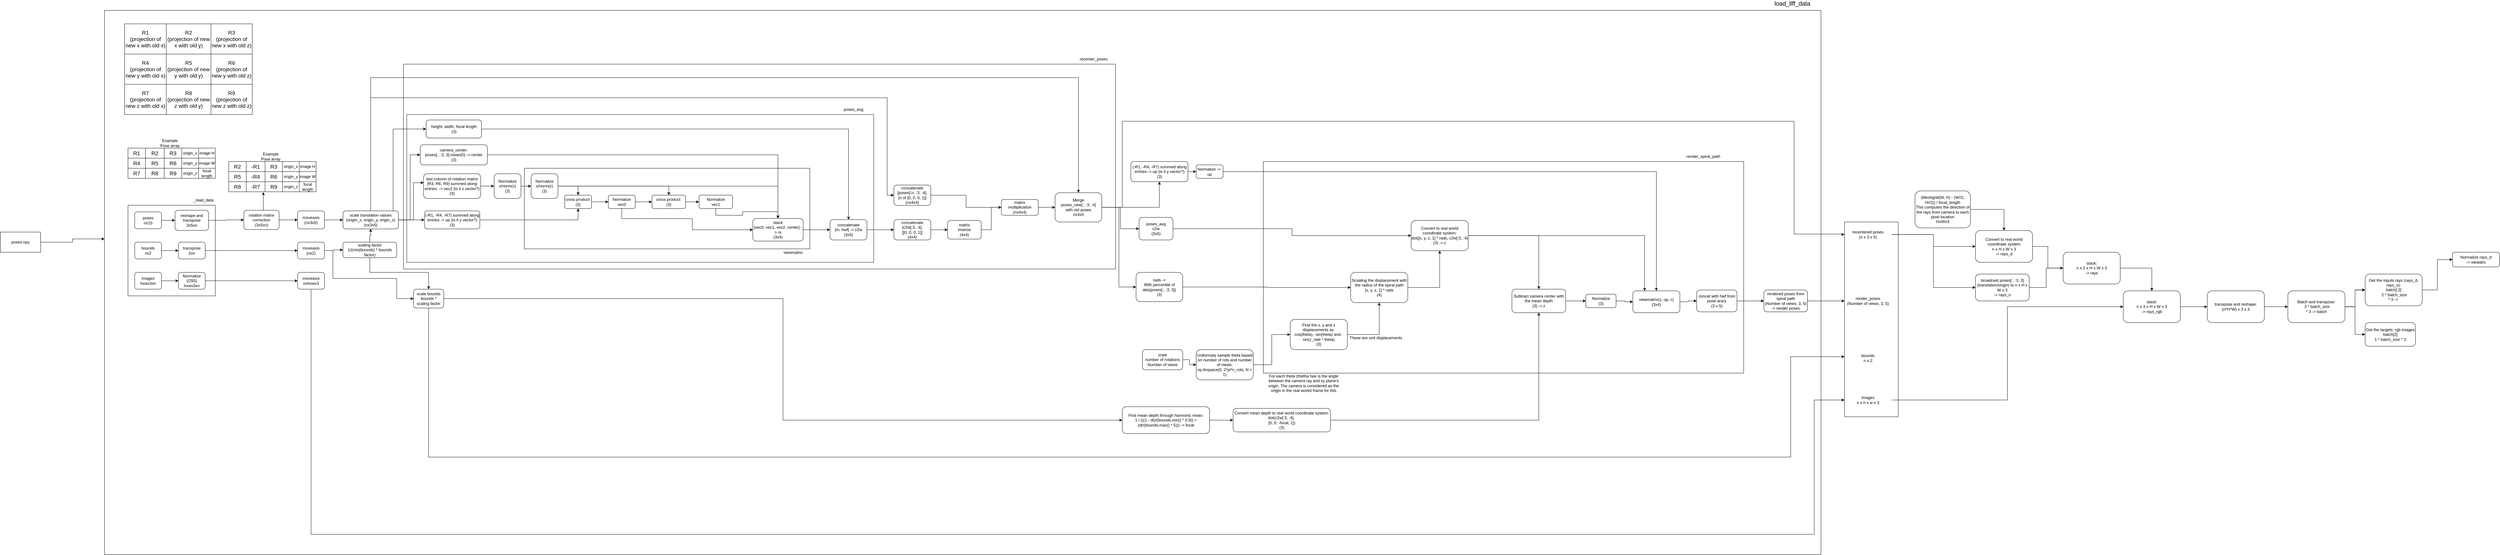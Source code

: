 <mxfile version="22.0.3" type="device">
  <diagram name="Page-1" id="LQHmXahRcbNmE37PoTwx">
    <mxGraphModel dx="2445" dy="1858" grid="1" gridSize="10" guides="1" tooltips="1" connect="1" arrows="1" fold="1" page="1" pageScale="1" pageWidth="850" pageHeight="1100" math="0" shadow="0">
      <root>
        <mxCell id="0" />
        <mxCell id="1" parent="0" />
        <mxCell id="SqvEXbBRjMXHBvI3jpd7-241" value="" style="rounded=0;whiteSpace=wrap;html=1;" parent="1" vertex="1">
          <mxGeometry x="5190" y="400" width="160" height="580" as="geometry" />
        </mxCell>
        <mxCell id="SqvEXbBRjMXHBvI3jpd7-238" value="" style="rounded=0;whiteSpace=wrap;html=1;" parent="1" vertex="1">
          <mxGeometry x="10" y="-230" width="5110" height="1620" as="geometry" />
        </mxCell>
        <mxCell id="SqvEXbBRjMXHBvI3jpd7-222" value="" style="rounded=0;whiteSpace=wrap;html=1;" parent="1" vertex="1">
          <mxGeometry x="3460" y="220" width="1430" height="630" as="geometry" />
        </mxCell>
        <mxCell id="SqvEXbBRjMXHBvI3jpd7-178" value="" style="rounded=0;whiteSpace=wrap;html=1;" parent="1" vertex="1">
          <mxGeometry x="900" y="-70" width="2120" height="610" as="geometry" />
        </mxCell>
        <mxCell id="SqvEXbBRjMXHBvI3jpd7-163" value="" style="rounded=0;whiteSpace=wrap;html=1;" parent="1" vertex="1">
          <mxGeometry x="910" y="80" width="1390" height="440" as="geometry" />
        </mxCell>
        <mxCell id="SqvEXbBRjMXHBvI3jpd7-159" value="" style="rounded=0;whiteSpace=wrap;html=1;" parent="1" vertex="1">
          <mxGeometry x="1260" y="240" width="850" height="240" as="geometry" />
        </mxCell>
        <mxCell id="SqvEXbBRjMXHBvI3jpd7-44" value="" style="group" parent="1" vertex="1" connectable="0">
          <mxGeometry x="80" y="320" width="260" height="300" as="geometry" />
        </mxCell>
        <mxCell id="SqvEXbBRjMXHBvI3jpd7-42" value="" style="rounded=0;whiteSpace=wrap;html=1;" parent="SqvEXbBRjMXHBvI3jpd7-44" vertex="1">
          <mxGeometry y="30" width="260" height="270" as="geometry" />
        </mxCell>
        <mxCell id="SqvEXbBRjMXHBvI3jpd7-4" value="poses&lt;br&gt;nx15" style="rounded=1;whiteSpace=wrap;html=1;" parent="SqvEXbBRjMXHBvI3jpd7-44" vertex="1">
          <mxGeometry x="20" y="50" width="80" height="50" as="geometry" />
        </mxCell>
        <mxCell id="SqvEXbBRjMXHBvI3jpd7-5" value="reshape and transpose&lt;br&gt;3x5xn" style="rounded=1;whiteSpace=wrap;html=1;" parent="SqvEXbBRjMXHBvI3jpd7-44" vertex="1">
          <mxGeometry x="140" y="45" width="100" height="60" as="geometry" />
        </mxCell>
        <mxCell id="SqvEXbBRjMXHBvI3jpd7-6" value="" style="edgeStyle=orthogonalEdgeStyle;rounded=0;orthogonalLoop=1;jettySize=auto;html=1;" parent="SqvEXbBRjMXHBvI3jpd7-44" source="SqvEXbBRjMXHBvI3jpd7-4" target="SqvEXbBRjMXHBvI3jpd7-5" edge="1">
          <mxGeometry relative="1" as="geometry" />
        </mxCell>
        <mxCell id="SqvEXbBRjMXHBvI3jpd7-7" value="bounds&lt;br&gt;nx2" style="rounded=1;whiteSpace=wrap;html=1;" parent="SqvEXbBRjMXHBvI3jpd7-44" vertex="1">
          <mxGeometry x="20" y="140" width="80" height="50" as="geometry" />
        </mxCell>
        <mxCell id="SqvEXbBRjMXHBvI3jpd7-8" value="transpose&lt;br&gt;2xn" style="rounded=1;whiteSpace=wrap;html=1;" parent="SqvEXbBRjMXHBvI3jpd7-44" vertex="1">
          <mxGeometry x="150" y="140" width="80" height="50" as="geometry" />
        </mxCell>
        <mxCell id="SqvEXbBRjMXHBvI3jpd7-9" value="" style="edgeStyle=orthogonalEdgeStyle;rounded=0;orthogonalLoop=1;jettySize=auto;html=1;" parent="SqvEXbBRjMXHBvI3jpd7-44" source="SqvEXbBRjMXHBvI3jpd7-7" target="SqvEXbBRjMXHBvI3jpd7-8" edge="1">
          <mxGeometry relative="1" as="geometry" />
        </mxCell>
        <mxCell id="SqvEXbBRjMXHBvI3jpd7-39" value="images&lt;br&gt;hxwx3xn" style="rounded=1;whiteSpace=wrap;html=1;" parent="SqvEXbBRjMXHBvI3jpd7-44" vertex="1">
          <mxGeometry x="20" y="230" width="80" height="50" as="geometry" />
        </mxCell>
        <mxCell id="SqvEXbBRjMXHBvI3jpd7-40" value="Normalize (/255)&lt;br&gt;hxwx3xn" style="rounded=1;whiteSpace=wrap;html=1;" parent="SqvEXbBRjMXHBvI3jpd7-44" vertex="1">
          <mxGeometry x="150" y="230" width="80" height="50" as="geometry" />
        </mxCell>
        <mxCell id="SqvEXbBRjMXHBvI3jpd7-41" value="" style="edgeStyle=orthogonalEdgeStyle;rounded=0;orthogonalLoop=1;jettySize=auto;html=1;" parent="SqvEXbBRjMXHBvI3jpd7-44" source="SqvEXbBRjMXHBvI3jpd7-39" target="SqvEXbBRjMXHBvI3jpd7-40" edge="1">
          <mxGeometry relative="1" as="geometry" />
        </mxCell>
        <mxCell id="SqvEXbBRjMXHBvI3jpd7-43" value="_load_data" style="text;html=1;strokeColor=none;fillColor=none;align=center;verticalAlign=middle;whiteSpace=wrap;rounded=0;" parent="SqvEXbBRjMXHBvI3jpd7-44" vertex="1">
          <mxGeometry x="190" width="70" height="30" as="geometry" />
        </mxCell>
        <mxCell id="SqvEXbBRjMXHBvI3jpd7-101" value="" style="edgeStyle=orthogonalEdgeStyle;rounded=0;orthogonalLoop=1;jettySize=auto;html=1;" parent="1" source="SqvEXbBRjMXHBvI3jpd7-45" target="SqvEXbBRjMXHBvI3jpd7-100" edge="1">
          <mxGeometry relative="1" as="geometry" />
        </mxCell>
        <mxCell id="SqvEXbBRjMXHBvI3jpd7-45" value="rotation matrix correction&lt;br&gt;(3x5xn)" style="rounded=1;whiteSpace=wrap;html=1;" parent="1" vertex="1">
          <mxGeometry x="425" y="365" width="105" height="57.5" as="geometry" />
        </mxCell>
        <mxCell id="SqvEXbBRjMXHBvI3jpd7-46" value="" style="edgeStyle=orthogonalEdgeStyle;rounded=0;orthogonalLoop=1;jettySize=auto;html=1;" parent="1" source="SqvEXbBRjMXHBvI3jpd7-5" target="SqvEXbBRjMXHBvI3jpd7-45" edge="1">
          <mxGeometry relative="1" as="geometry" />
        </mxCell>
        <mxCell id="SqvEXbBRjMXHBvI3jpd7-49" value="" style="group" parent="1" vertex="1" connectable="0">
          <mxGeometry x="80" y="150" width="260" height="120" as="geometry" />
        </mxCell>
        <mxCell id="SqvEXbBRjMXHBvI3jpd7-34" value="" style="group" parent="SqvEXbBRjMXHBvI3jpd7-49" vertex="1" connectable="0">
          <mxGeometry y="30" width="260" height="90" as="geometry" />
        </mxCell>
        <mxCell id="SqvEXbBRjMXHBvI3jpd7-12" value="" style="shape=table;startSize=0;container=1;collapsible=0;childLayout=tableLayout;fontSize=16;" parent="SqvEXbBRjMXHBvI3jpd7-34" vertex="1">
          <mxGeometry width="160" height="90" as="geometry" />
        </mxCell>
        <mxCell id="SqvEXbBRjMXHBvI3jpd7-13" value="" style="shape=tableRow;horizontal=0;startSize=0;swimlaneHead=0;swimlaneBody=0;strokeColor=inherit;top=0;left=0;bottom=0;right=0;collapsible=0;dropTarget=0;fillColor=none;points=[[0,0.5],[1,0.5]];portConstraint=eastwest;fontSize=16;" parent="SqvEXbBRjMXHBvI3jpd7-12" vertex="1">
          <mxGeometry width="160" height="30" as="geometry" />
        </mxCell>
        <mxCell id="SqvEXbBRjMXHBvI3jpd7-14" value="R1" style="shape=partialRectangle;html=1;whiteSpace=wrap;connectable=0;strokeColor=inherit;overflow=hidden;fillColor=none;top=0;left=0;bottom=0;right=0;pointerEvents=1;fontSize=16;" parent="SqvEXbBRjMXHBvI3jpd7-13" vertex="1">
          <mxGeometry width="52" height="30" as="geometry">
            <mxRectangle width="52" height="30" as="alternateBounds" />
          </mxGeometry>
        </mxCell>
        <mxCell id="SqvEXbBRjMXHBvI3jpd7-15" value="R2" style="shape=partialRectangle;html=1;whiteSpace=wrap;connectable=0;strokeColor=inherit;overflow=hidden;fillColor=none;top=0;left=0;bottom=0;right=0;pointerEvents=1;fontSize=16;" parent="SqvEXbBRjMXHBvI3jpd7-13" vertex="1">
          <mxGeometry x="52" width="56" height="30" as="geometry">
            <mxRectangle width="56" height="30" as="alternateBounds" />
          </mxGeometry>
        </mxCell>
        <mxCell id="SqvEXbBRjMXHBvI3jpd7-16" value="R3" style="shape=partialRectangle;html=1;whiteSpace=wrap;connectable=0;strokeColor=inherit;overflow=hidden;fillColor=none;top=0;left=0;bottom=0;right=0;pointerEvents=1;fontSize=16;" parent="SqvEXbBRjMXHBvI3jpd7-13" vertex="1">
          <mxGeometry x="108" width="52" height="30" as="geometry">
            <mxRectangle width="52" height="30" as="alternateBounds" />
          </mxGeometry>
        </mxCell>
        <mxCell id="SqvEXbBRjMXHBvI3jpd7-17" value="" style="shape=tableRow;horizontal=0;startSize=0;swimlaneHead=0;swimlaneBody=0;strokeColor=inherit;top=0;left=0;bottom=0;right=0;collapsible=0;dropTarget=0;fillColor=none;points=[[0,0.5],[1,0.5]];portConstraint=eastwest;fontSize=16;" parent="SqvEXbBRjMXHBvI3jpd7-12" vertex="1">
          <mxGeometry y="30" width="160" height="30" as="geometry" />
        </mxCell>
        <mxCell id="SqvEXbBRjMXHBvI3jpd7-18" value="R4" style="shape=partialRectangle;html=1;whiteSpace=wrap;connectable=0;strokeColor=inherit;overflow=hidden;fillColor=none;top=0;left=0;bottom=0;right=0;pointerEvents=1;fontSize=16;" parent="SqvEXbBRjMXHBvI3jpd7-17" vertex="1">
          <mxGeometry width="52" height="30" as="geometry">
            <mxRectangle width="52" height="30" as="alternateBounds" />
          </mxGeometry>
        </mxCell>
        <mxCell id="SqvEXbBRjMXHBvI3jpd7-19" value="R5" style="shape=partialRectangle;html=1;whiteSpace=wrap;connectable=0;strokeColor=inherit;overflow=hidden;fillColor=none;top=0;left=0;bottom=0;right=0;pointerEvents=1;fontSize=16;" parent="SqvEXbBRjMXHBvI3jpd7-17" vertex="1">
          <mxGeometry x="52" width="56" height="30" as="geometry">
            <mxRectangle width="56" height="30" as="alternateBounds" />
          </mxGeometry>
        </mxCell>
        <mxCell id="SqvEXbBRjMXHBvI3jpd7-20" value="R6" style="shape=partialRectangle;html=1;whiteSpace=wrap;connectable=0;strokeColor=inherit;overflow=hidden;fillColor=none;top=0;left=0;bottom=0;right=0;pointerEvents=1;fontSize=16;" parent="SqvEXbBRjMXHBvI3jpd7-17" vertex="1">
          <mxGeometry x="108" width="52" height="30" as="geometry">
            <mxRectangle width="52" height="30" as="alternateBounds" />
          </mxGeometry>
        </mxCell>
        <mxCell id="SqvEXbBRjMXHBvI3jpd7-21" value="" style="shape=tableRow;horizontal=0;startSize=0;swimlaneHead=0;swimlaneBody=0;strokeColor=inherit;top=0;left=0;bottom=0;right=0;collapsible=0;dropTarget=0;fillColor=none;points=[[0,0.5],[1,0.5]];portConstraint=eastwest;fontSize=16;" parent="SqvEXbBRjMXHBvI3jpd7-12" vertex="1">
          <mxGeometry y="60" width="160" height="30" as="geometry" />
        </mxCell>
        <mxCell id="SqvEXbBRjMXHBvI3jpd7-22" value="R7" style="shape=partialRectangle;html=1;whiteSpace=wrap;connectable=0;strokeColor=inherit;overflow=hidden;fillColor=none;top=0;left=0;bottom=0;right=0;pointerEvents=1;fontSize=16;" parent="SqvEXbBRjMXHBvI3jpd7-21" vertex="1">
          <mxGeometry width="52" height="30" as="geometry">
            <mxRectangle width="52" height="30" as="alternateBounds" />
          </mxGeometry>
        </mxCell>
        <mxCell id="SqvEXbBRjMXHBvI3jpd7-23" value="R8" style="shape=partialRectangle;html=1;whiteSpace=wrap;connectable=0;strokeColor=inherit;overflow=hidden;fillColor=none;top=0;left=0;bottom=0;right=0;pointerEvents=1;fontSize=16;" parent="SqvEXbBRjMXHBvI3jpd7-21" vertex="1">
          <mxGeometry x="52" width="56" height="30" as="geometry">
            <mxRectangle width="56" height="30" as="alternateBounds" />
          </mxGeometry>
        </mxCell>
        <mxCell id="SqvEXbBRjMXHBvI3jpd7-24" value="R9" style="shape=partialRectangle;html=1;whiteSpace=wrap;connectable=0;strokeColor=inherit;overflow=hidden;fillColor=none;top=0;left=0;bottom=0;right=0;pointerEvents=1;fontSize=16;" parent="SqvEXbBRjMXHBvI3jpd7-21" vertex="1">
          <mxGeometry x="108" width="52" height="30" as="geometry">
            <mxRectangle width="52" height="30" as="alternateBounds" />
          </mxGeometry>
        </mxCell>
        <mxCell id="SqvEXbBRjMXHBvI3jpd7-28" value="image H" style="rounded=0;whiteSpace=wrap;html=1;" parent="SqvEXbBRjMXHBvI3jpd7-34" vertex="1">
          <mxGeometry x="210" width="50" height="30" as="geometry" />
        </mxCell>
        <mxCell id="SqvEXbBRjMXHBvI3jpd7-29" value="origin_x" style="rounded=0;whiteSpace=wrap;html=1;" parent="SqvEXbBRjMXHBvI3jpd7-34" vertex="1">
          <mxGeometry x="160" width="50" height="30" as="geometry" />
        </mxCell>
        <mxCell id="SqvEXbBRjMXHBvI3jpd7-30" value="image W" style="rounded=0;whiteSpace=wrap;html=1;" parent="SqvEXbBRjMXHBvI3jpd7-34" vertex="1">
          <mxGeometry x="210" y="30" width="50" height="30" as="geometry" />
        </mxCell>
        <mxCell id="SqvEXbBRjMXHBvI3jpd7-31" value="origin_y" style="rounded=0;whiteSpace=wrap;html=1;" parent="SqvEXbBRjMXHBvI3jpd7-34" vertex="1">
          <mxGeometry x="160" y="30" width="50" height="30" as="geometry" />
        </mxCell>
        <mxCell id="SqvEXbBRjMXHBvI3jpd7-32" value="focal length" style="rounded=0;whiteSpace=wrap;html=1;" parent="SqvEXbBRjMXHBvI3jpd7-34" vertex="1">
          <mxGeometry x="210" y="60" width="50" height="30" as="geometry" />
        </mxCell>
        <mxCell id="SqvEXbBRjMXHBvI3jpd7-33" value="origin_z" style="rounded=0;whiteSpace=wrap;html=1;" parent="SqvEXbBRjMXHBvI3jpd7-34" vertex="1">
          <mxGeometry x="160" y="60" width="50" height="30" as="geometry" />
        </mxCell>
        <mxCell id="SqvEXbBRjMXHBvI3jpd7-36" value="Example Pose array" style="text;html=1;strokeColor=none;fillColor=none;align=center;verticalAlign=middle;whiteSpace=wrap;rounded=0;" parent="SqvEXbBRjMXHBvI3jpd7-49" vertex="1">
          <mxGeometry x="90" width="70" height="30" as="geometry" />
        </mxCell>
        <mxCell id="SqvEXbBRjMXHBvI3jpd7-76" value="" style="group" parent="1" vertex="1" connectable="0">
          <mxGeometry x="380" y="190" width="260" height="120" as="geometry" />
        </mxCell>
        <mxCell id="SqvEXbBRjMXHBvI3jpd7-77" value="" style="group" parent="SqvEXbBRjMXHBvI3jpd7-76" vertex="1" connectable="0">
          <mxGeometry y="30" width="260" height="90" as="geometry" />
        </mxCell>
        <mxCell id="SqvEXbBRjMXHBvI3jpd7-78" value="" style="shape=table;startSize=0;container=1;collapsible=0;childLayout=tableLayout;fontSize=16;" parent="SqvEXbBRjMXHBvI3jpd7-77" vertex="1">
          <mxGeometry width="160" height="90" as="geometry" />
        </mxCell>
        <mxCell id="SqvEXbBRjMXHBvI3jpd7-79" value="" style="shape=tableRow;horizontal=0;startSize=0;swimlaneHead=0;swimlaneBody=0;strokeColor=inherit;top=0;left=0;bottom=0;right=0;collapsible=0;dropTarget=0;fillColor=none;points=[[0,0.5],[1,0.5]];portConstraint=eastwest;fontSize=16;" parent="SqvEXbBRjMXHBvI3jpd7-78" vertex="1">
          <mxGeometry width="160" height="30" as="geometry" />
        </mxCell>
        <mxCell id="SqvEXbBRjMXHBvI3jpd7-80" value="R2" style="shape=partialRectangle;html=1;whiteSpace=wrap;connectable=0;strokeColor=inherit;overflow=hidden;fillColor=none;top=0;left=0;bottom=0;right=0;pointerEvents=1;fontSize=16;" parent="SqvEXbBRjMXHBvI3jpd7-79" vertex="1">
          <mxGeometry width="52" height="30" as="geometry">
            <mxRectangle width="52" height="30" as="alternateBounds" />
          </mxGeometry>
        </mxCell>
        <mxCell id="SqvEXbBRjMXHBvI3jpd7-81" value="-R1" style="shape=partialRectangle;html=1;whiteSpace=wrap;connectable=0;strokeColor=inherit;overflow=hidden;fillColor=none;top=0;left=0;bottom=0;right=0;pointerEvents=1;fontSize=16;" parent="SqvEXbBRjMXHBvI3jpd7-79" vertex="1">
          <mxGeometry x="52" width="56" height="30" as="geometry">
            <mxRectangle width="56" height="30" as="alternateBounds" />
          </mxGeometry>
        </mxCell>
        <mxCell id="SqvEXbBRjMXHBvI3jpd7-82" value="R3" style="shape=partialRectangle;html=1;whiteSpace=wrap;connectable=0;strokeColor=inherit;overflow=hidden;fillColor=none;top=0;left=0;bottom=0;right=0;pointerEvents=1;fontSize=16;" parent="SqvEXbBRjMXHBvI3jpd7-79" vertex="1">
          <mxGeometry x="108" width="52" height="30" as="geometry">
            <mxRectangle width="52" height="30" as="alternateBounds" />
          </mxGeometry>
        </mxCell>
        <mxCell id="SqvEXbBRjMXHBvI3jpd7-83" value="" style="shape=tableRow;horizontal=0;startSize=0;swimlaneHead=0;swimlaneBody=0;strokeColor=inherit;top=0;left=0;bottom=0;right=0;collapsible=0;dropTarget=0;fillColor=none;points=[[0,0.5],[1,0.5]];portConstraint=eastwest;fontSize=16;" parent="SqvEXbBRjMXHBvI3jpd7-78" vertex="1">
          <mxGeometry y="30" width="160" height="30" as="geometry" />
        </mxCell>
        <mxCell id="SqvEXbBRjMXHBvI3jpd7-84" value="R5" style="shape=partialRectangle;html=1;whiteSpace=wrap;connectable=0;strokeColor=inherit;overflow=hidden;fillColor=none;top=0;left=0;bottom=0;right=0;pointerEvents=1;fontSize=16;" parent="SqvEXbBRjMXHBvI3jpd7-83" vertex="1">
          <mxGeometry width="52" height="30" as="geometry">
            <mxRectangle width="52" height="30" as="alternateBounds" />
          </mxGeometry>
        </mxCell>
        <mxCell id="SqvEXbBRjMXHBvI3jpd7-85" value="-R4" style="shape=partialRectangle;html=1;whiteSpace=wrap;connectable=0;strokeColor=inherit;overflow=hidden;fillColor=none;top=0;left=0;bottom=0;right=0;pointerEvents=1;fontSize=16;" parent="SqvEXbBRjMXHBvI3jpd7-83" vertex="1">
          <mxGeometry x="52" width="56" height="30" as="geometry">
            <mxRectangle width="56" height="30" as="alternateBounds" />
          </mxGeometry>
        </mxCell>
        <mxCell id="SqvEXbBRjMXHBvI3jpd7-86" value="R6" style="shape=partialRectangle;html=1;whiteSpace=wrap;connectable=0;strokeColor=inherit;overflow=hidden;fillColor=none;top=0;left=0;bottom=0;right=0;pointerEvents=1;fontSize=16;" parent="SqvEXbBRjMXHBvI3jpd7-83" vertex="1">
          <mxGeometry x="108" width="52" height="30" as="geometry">
            <mxRectangle width="52" height="30" as="alternateBounds" />
          </mxGeometry>
        </mxCell>
        <mxCell id="SqvEXbBRjMXHBvI3jpd7-87" value="" style="shape=tableRow;horizontal=0;startSize=0;swimlaneHead=0;swimlaneBody=0;strokeColor=inherit;top=0;left=0;bottom=0;right=0;collapsible=0;dropTarget=0;fillColor=none;points=[[0,0.5],[1,0.5]];portConstraint=eastwest;fontSize=16;" parent="SqvEXbBRjMXHBvI3jpd7-78" vertex="1">
          <mxGeometry y="60" width="160" height="30" as="geometry" />
        </mxCell>
        <mxCell id="SqvEXbBRjMXHBvI3jpd7-88" value="R8" style="shape=partialRectangle;html=1;whiteSpace=wrap;connectable=0;strokeColor=inherit;overflow=hidden;fillColor=none;top=0;left=0;bottom=0;right=0;pointerEvents=1;fontSize=16;" parent="SqvEXbBRjMXHBvI3jpd7-87" vertex="1">
          <mxGeometry width="52" height="30" as="geometry">
            <mxRectangle width="52" height="30" as="alternateBounds" />
          </mxGeometry>
        </mxCell>
        <mxCell id="SqvEXbBRjMXHBvI3jpd7-89" value="-R7" style="shape=partialRectangle;html=1;whiteSpace=wrap;connectable=0;strokeColor=inherit;overflow=hidden;fillColor=none;top=0;left=0;bottom=0;right=0;pointerEvents=1;fontSize=16;" parent="SqvEXbBRjMXHBvI3jpd7-87" vertex="1">
          <mxGeometry x="52" width="56" height="30" as="geometry">
            <mxRectangle width="56" height="30" as="alternateBounds" />
          </mxGeometry>
        </mxCell>
        <mxCell id="SqvEXbBRjMXHBvI3jpd7-90" value="R9" style="shape=partialRectangle;html=1;whiteSpace=wrap;connectable=0;strokeColor=inherit;overflow=hidden;fillColor=none;top=0;left=0;bottom=0;right=0;pointerEvents=1;fontSize=16;" parent="SqvEXbBRjMXHBvI3jpd7-87" vertex="1">
          <mxGeometry x="108" width="52" height="30" as="geometry">
            <mxRectangle width="52" height="30" as="alternateBounds" />
          </mxGeometry>
        </mxCell>
        <mxCell id="SqvEXbBRjMXHBvI3jpd7-91" value="image H" style="rounded=0;whiteSpace=wrap;html=1;" parent="SqvEXbBRjMXHBvI3jpd7-77" vertex="1">
          <mxGeometry x="210" width="50" height="30" as="geometry" />
        </mxCell>
        <mxCell id="SqvEXbBRjMXHBvI3jpd7-92" value="origin_x" style="rounded=0;whiteSpace=wrap;html=1;" parent="SqvEXbBRjMXHBvI3jpd7-77" vertex="1">
          <mxGeometry x="160" width="50" height="30" as="geometry" />
        </mxCell>
        <mxCell id="SqvEXbBRjMXHBvI3jpd7-93" value="image W" style="rounded=0;whiteSpace=wrap;html=1;" parent="SqvEXbBRjMXHBvI3jpd7-77" vertex="1">
          <mxGeometry x="210" y="30" width="50" height="30" as="geometry" />
        </mxCell>
        <mxCell id="SqvEXbBRjMXHBvI3jpd7-94" value="origin_y" style="rounded=0;whiteSpace=wrap;html=1;" parent="SqvEXbBRjMXHBvI3jpd7-77" vertex="1">
          <mxGeometry x="160" y="30" width="50" height="30" as="geometry" />
        </mxCell>
        <mxCell id="SqvEXbBRjMXHBvI3jpd7-95" value="focal length" style="rounded=0;whiteSpace=wrap;html=1;" parent="SqvEXbBRjMXHBvI3jpd7-77" vertex="1">
          <mxGeometry x="210" y="60" width="50" height="30" as="geometry" />
        </mxCell>
        <mxCell id="SqvEXbBRjMXHBvI3jpd7-96" value="origin_z" style="rounded=0;whiteSpace=wrap;html=1;" parent="SqvEXbBRjMXHBvI3jpd7-77" vertex="1">
          <mxGeometry x="160" y="60" width="50" height="30" as="geometry" />
        </mxCell>
        <mxCell id="SqvEXbBRjMXHBvI3jpd7-97" value="Example Pose array" style="text;html=1;strokeColor=none;fillColor=none;align=center;verticalAlign=middle;whiteSpace=wrap;rounded=0;" parent="SqvEXbBRjMXHBvI3jpd7-76" vertex="1">
          <mxGeometry x="90" width="70" height="30" as="geometry" />
        </mxCell>
        <mxCell id="SqvEXbBRjMXHBvI3jpd7-99" style="edgeStyle=orthogonalEdgeStyle;rounded=0;orthogonalLoop=1;jettySize=auto;html=1;exitX=0.5;exitY=0;exitDx=0;exitDy=0;entryX=0.644;entryY=1.042;entryDx=0;entryDy=0;entryPerimeter=0;" parent="1" source="SqvEXbBRjMXHBvI3jpd7-45" target="SqvEXbBRjMXHBvI3jpd7-87" edge="1">
          <mxGeometry relative="1" as="geometry">
            <Array as="points">
              <mxPoint x="483" y="365" />
            </Array>
          </mxGeometry>
        </mxCell>
        <mxCell id="SqvEXbBRjMXHBvI3jpd7-109" value="" style="edgeStyle=orthogonalEdgeStyle;rounded=0;orthogonalLoop=1;jettySize=auto;html=1;" parent="1" source="SqvEXbBRjMXHBvI3jpd7-100" target="SqvEXbBRjMXHBvI3jpd7-108" edge="1">
          <mxGeometry relative="1" as="geometry" />
        </mxCell>
        <mxCell id="SqvEXbBRjMXHBvI3jpd7-100" value="moveaxis&lt;br&gt;(nx3x5)" style="rounded=1;whiteSpace=wrap;html=1;" parent="1" vertex="1">
          <mxGeometry x="585" y="366.88" width="80" height="53.75" as="geometry" />
        </mxCell>
        <mxCell id="SqvEXbBRjMXHBvI3jpd7-107" value="" style="edgeStyle=orthogonalEdgeStyle;rounded=0;orthogonalLoop=1;jettySize=auto;html=1;" parent="1" source="SqvEXbBRjMXHBvI3jpd7-102" target="SqvEXbBRjMXHBvI3jpd7-106" edge="1">
          <mxGeometry relative="1" as="geometry" />
        </mxCell>
        <mxCell id="SqvEXbBRjMXHBvI3jpd7-113" style="edgeStyle=orthogonalEdgeStyle;rounded=0;orthogonalLoop=1;jettySize=auto;html=1;exitX=1;exitY=0.5;exitDx=0;exitDy=0;entryX=0;entryY=0.5;entryDx=0;entryDy=0;" parent="1" source="SqvEXbBRjMXHBvI3jpd7-102" target="SqvEXbBRjMXHBvI3jpd7-111" edge="1">
          <mxGeometry relative="1" as="geometry">
            <Array as="points">
              <mxPoint x="690" y="485" />
              <mxPoint x="690" y="568" />
              <mxPoint x="880" y="568" />
              <mxPoint x="880" y="628" />
            </Array>
          </mxGeometry>
        </mxCell>
        <mxCell id="SqvEXbBRjMXHBvI3jpd7-102" value="moveaxis&lt;br&gt;(nx2)" style="rounded=1;whiteSpace=wrap;html=1;" parent="1" vertex="1">
          <mxGeometry x="585" y="460" width="80" height="50" as="geometry" />
        </mxCell>
        <mxCell id="SqvEXbBRjMXHBvI3jpd7-103" value="" style="edgeStyle=orthogonalEdgeStyle;rounded=0;orthogonalLoop=1;jettySize=auto;html=1;" parent="1" source="SqvEXbBRjMXHBvI3jpd7-8" target="SqvEXbBRjMXHBvI3jpd7-102" edge="1">
          <mxGeometry relative="1" as="geometry" />
        </mxCell>
        <mxCell id="SqvEXbBRjMXHBvI3jpd7-234" style="edgeStyle=orthogonalEdgeStyle;rounded=0;orthogonalLoop=1;jettySize=auto;html=1;exitX=0.5;exitY=1;exitDx=0;exitDy=0;entryX=0;entryY=0.5;entryDx=0;entryDy=0;" parent="1" source="SqvEXbBRjMXHBvI3jpd7-104" target="SqvEXbBRjMXHBvI3jpd7-235" edge="1">
          <mxGeometry relative="1" as="geometry">
            <mxPoint x="5180" y="930" as="targetPoint" />
            <Array as="points">
              <mxPoint x="625" y="1330" />
              <mxPoint x="5100" y="1330" />
              <mxPoint x="5100" y="930" />
            </Array>
          </mxGeometry>
        </mxCell>
        <mxCell id="SqvEXbBRjMXHBvI3jpd7-104" value="moveaxis&lt;br&gt;nxhxwx3" style="rounded=1;whiteSpace=wrap;html=1;" parent="1" vertex="1">
          <mxGeometry x="585" y="550" width="80" height="50" as="geometry" />
        </mxCell>
        <mxCell id="SqvEXbBRjMXHBvI3jpd7-105" value="" style="edgeStyle=orthogonalEdgeStyle;rounded=0;orthogonalLoop=1;jettySize=auto;html=1;" parent="1" source="SqvEXbBRjMXHBvI3jpd7-40" target="SqvEXbBRjMXHBvI3jpd7-104" edge="1">
          <mxGeometry relative="1" as="geometry" />
        </mxCell>
        <mxCell id="SqvEXbBRjMXHBvI3jpd7-110" value="" style="edgeStyle=orthogonalEdgeStyle;rounded=0;orthogonalLoop=1;jettySize=auto;html=1;" parent="1" source="SqvEXbBRjMXHBvI3jpd7-106" target="SqvEXbBRjMXHBvI3jpd7-108" edge="1">
          <mxGeometry relative="1" as="geometry" />
        </mxCell>
        <mxCell id="SqvEXbBRjMXHBvI3jpd7-112" value="" style="edgeStyle=orthogonalEdgeStyle;rounded=0;orthogonalLoop=1;jettySize=auto;html=1;" parent="1" source="SqvEXbBRjMXHBvI3jpd7-106" target="SqvEXbBRjMXHBvI3jpd7-111" edge="1">
          <mxGeometry relative="1" as="geometry">
            <Array as="points">
              <mxPoint x="800" y="550" />
              <mxPoint x="975" y="550" />
            </Array>
          </mxGeometry>
        </mxCell>
        <mxCell id="SqvEXbBRjMXHBvI3jpd7-106" value="scaling&amp;nbsp;factor&lt;br&gt;1/(min(bounds) * bounds factor)" style="rounded=1;whiteSpace=wrap;html=1;" parent="1" vertex="1">
          <mxGeometry x="720" y="460" width="160" height="46.25" as="geometry" />
        </mxCell>
        <mxCell id="SqvEXbBRjMXHBvI3jpd7-115" value="" style="edgeStyle=orthogonalEdgeStyle;rounded=0;orthogonalLoop=1;jettySize=auto;html=1;" parent="1" source="SqvEXbBRjMXHBvI3jpd7-108" target="SqvEXbBRjMXHBvI3jpd7-114" edge="1">
          <mxGeometry relative="1" as="geometry">
            <Array as="points">
              <mxPoint x="920" y="394" />
              <mxPoint x="920" y="200" />
            </Array>
          </mxGeometry>
        </mxCell>
        <mxCell id="SqvEXbBRjMXHBvI3jpd7-117" value="" style="edgeStyle=orthogonalEdgeStyle;rounded=0;orthogonalLoop=1;jettySize=auto;html=1;" parent="1" source="SqvEXbBRjMXHBvI3jpd7-108" target="SqvEXbBRjMXHBvI3jpd7-116" edge="1">
          <mxGeometry relative="1" as="geometry">
            <Array as="points">
              <mxPoint x="930" y="394" />
              <mxPoint x="930" y="283" />
            </Array>
          </mxGeometry>
        </mxCell>
        <mxCell id="SqvEXbBRjMXHBvI3jpd7-134" value="" style="edgeStyle=orthogonalEdgeStyle;rounded=0;orthogonalLoop=1;jettySize=auto;html=1;" parent="1" source="SqvEXbBRjMXHBvI3jpd7-108" target="SqvEXbBRjMXHBvI3jpd7-133" edge="1">
          <mxGeometry relative="1" as="geometry" />
        </mxCell>
        <mxCell id="SqvEXbBRjMXHBvI3jpd7-140" value="" style="edgeStyle=orthogonalEdgeStyle;rounded=0;orthogonalLoop=1;jettySize=auto;html=1;entryX=0;entryY=0.5;entryDx=0;entryDy=0;" parent="1" target="SqvEXbBRjMXHBvI3jpd7-139" edge="1">
          <mxGeometry relative="1" as="geometry">
            <mxPoint x="770" y="380.083" as="sourcePoint" />
            <mxPoint x="930.0" y="90" as="targetPoint" />
          </mxGeometry>
        </mxCell>
        <mxCell id="SqvEXbBRjMXHBvI3jpd7-167" style="edgeStyle=orthogonalEdgeStyle;rounded=0;orthogonalLoop=1;jettySize=auto;html=1;exitX=0.5;exitY=0;exitDx=0;exitDy=0;entryX=0;entryY=0.5;entryDx=0;entryDy=0;" parent="1" source="SqvEXbBRjMXHBvI3jpd7-108" target="SqvEXbBRjMXHBvI3jpd7-168" edge="1">
          <mxGeometry relative="1" as="geometry">
            <mxPoint x="2352.0" y="340" as="targetPoint" />
            <Array as="points">
              <mxPoint x="803" y="30" />
              <mxPoint x="2340" y="30" />
              <mxPoint x="2340" y="320" />
            </Array>
          </mxGeometry>
        </mxCell>
        <mxCell id="SqvEXbBRjMXHBvI3jpd7-177" style="edgeStyle=orthogonalEdgeStyle;rounded=0;orthogonalLoop=1;jettySize=auto;html=1;exitX=0.5;exitY=0;exitDx=0;exitDy=0;entryX=0.5;entryY=0;entryDx=0;entryDy=0;" parent="1" source="SqvEXbBRjMXHBvI3jpd7-108" target="SqvEXbBRjMXHBvI3jpd7-175" edge="1">
          <mxGeometry relative="1" as="geometry">
            <Array as="points">
              <mxPoint x="802" y="-30" />
              <mxPoint x="2910" y="-30" />
            </Array>
          </mxGeometry>
        </mxCell>
        <mxCell id="SqvEXbBRjMXHBvI3jpd7-108" value="scale translation values&lt;br&gt;(origin_x, origin_y, origin_z)&lt;br&gt;(nx3x5)" style="rounded=1;whiteSpace=wrap;html=1;" parent="1" vertex="1">
          <mxGeometry x="720" y="366.88" width="165" height="53.75" as="geometry" />
        </mxCell>
        <mxCell id="SqvEXbBRjMXHBvI3jpd7-188" value="" style="edgeStyle=orthogonalEdgeStyle;rounded=0;orthogonalLoop=1;jettySize=auto;html=1;entryX=0;entryY=0.5;entryDx=0;entryDy=0;" parent="1" source="SqvEXbBRjMXHBvI3jpd7-111" target="SqvEXbBRjMXHBvI3jpd7-187" edge="1">
          <mxGeometry relative="1" as="geometry" />
        </mxCell>
        <mxCell id="SqvEXbBRjMXHBvI3jpd7-231" style="edgeStyle=orthogonalEdgeStyle;rounded=0;orthogonalLoop=1;jettySize=auto;html=1;exitX=0.5;exitY=1;exitDx=0;exitDy=0;" parent="1" source="SqvEXbBRjMXHBvI3jpd7-111" target="SqvEXbBRjMXHBvI3jpd7-232" edge="1">
          <mxGeometry relative="1" as="geometry">
            <mxPoint x="5170" y="801.143" as="targetPoint" />
            <Array as="points">
              <mxPoint x="975" y="1100" />
              <mxPoint x="5030" y="1100" />
              <mxPoint x="5030" y="801" />
            </Array>
          </mxGeometry>
        </mxCell>
        <mxCell id="SqvEXbBRjMXHBvI3jpd7-111" value="scale bounds&lt;br&gt;bounds * scaling factor" style="rounded=1;whiteSpace=wrap;html=1;" parent="1" vertex="1">
          <mxGeometry x="930" y="600" width="90" height="56.25" as="geometry" />
        </mxCell>
        <mxCell id="SqvEXbBRjMXHBvI3jpd7-157" style="edgeStyle=orthogonalEdgeStyle;rounded=0;orthogonalLoop=1;jettySize=auto;html=1;exitX=1;exitY=0.5;exitDx=0;exitDy=0;entryX=0.5;entryY=0;entryDx=0;entryDy=0;" parent="1" source="SqvEXbBRjMXHBvI3jpd7-114" target="SqvEXbBRjMXHBvI3jpd7-154" edge="1">
          <mxGeometry relative="1" as="geometry" />
        </mxCell>
        <mxCell id="SqvEXbBRjMXHBvI3jpd7-114" value="camera_center:&lt;br&gt;poses[:, :3, 3].mean(0) -&amp;gt; center&lt;br&gt;(3)" style="whiteSpace=wrap;html=1;rounded=1;" parent="1" vertex="1">
          <mxGeometry x="950" y="170" width="200" height="60" as="geometry" />
        </mxCell>
        <mxCell id="SqvEXbBRjMXHBvI3jpd7-132" value="" style="edgeStyle=orthogonalEdgeStyle;rounded=0;orthogonalLoop=1;jettySize=auto;html=1;" parent="1" source="SqvEXbBRjMXHBvI3jpd7-116" target="SqvEXbBRjMXHBvI3jpd7-131" edge="1">
          <mxGeometry relative="1" as="geometry" />
        </mxCell>
        <mxCell id="SqvEXbBRjMXHBvI3jpd7-116" value="last column of rotation matrix [R3, R6, R9) summed along entries. -&amp;gt; vec2 (is it z vector?)&lt;br&gt;(3)" style="rounded=1;whiteSpace=wrap;html=1;" parent="1" vertex="1">
          <mxGeometry x="960" y="256.25" width="170" height="73.75" as="geometry" />
        </mxCell>
        <mxCell id="SqvEXbBRjMXHBvI3jpd7-118" value="" style="shape=table;startSize=0;container=1;collapsible=0;childLayout=tableLayout;fontSize=16;" parent="1" vertex="1">
          <mxGeometry x="70" y="-190" width="380" height="270" as="geometry" />
        </mxCell>
        <mxCell id="SqvEXbBRjMXHBvI3jpd7-119" value="" style="shape=tableRow;horizontal=0;startSize=0;swimlaneHead=0;swimlaneBody=0;strokeColor=inherit;top=0;left=0;bottom=0;right=0;collapsible=0;dropTarget=0;fillColor=none;points=[[0,0.5],[1,0.5]];portConstraint=eastwest;fontSize=16;" parent="SqvEXbBRjMXHBvI3jpd7-118" vertex="1">
          <mxGeometry width="380" height="90" as="geometry" />
        </mxCell>
        <mxCell id="SqvEXbBRjMXHBvI3jpd7-120" value="R1&lt;br&gt;(projection of new x with old x)" style="shape=partialRectangle;html=1;whiteSpace=wrap;connectable=0;strokeColor=inherit;overflow=hidden;fillColor=none;top=0;left=0;bottom=0;right=0;pointerEvents=1;fontSize=16;" parent="SqvEXbBRjMXHBvI3jpd7-119" vertex="1">
          <mxGeometry width="124" height="90" as="geometry">
            <mxRectangle width="124" height="90" as="alternateBounds" />
          </mxGeometry>
        </mxCell>
        <mxCell id="SqvEXbBRjMXHBvI3jpd7-121" value="R2&lt;br style=&quot;border-color: var(--border-color);&quot;&gt;(projection of new x with old y)" style="shape=partialRectangle;html=1;whiteSpace=wrap;connectable=0;strokeColor=inherit;overflow=hidden;fillColor=none;top=0;left=0;bottom=0;right=0;pointerEvents=1;fontSize=16;" parent="SqvEXbBRjMXHBvI3jpd7-119" vertex="1">
          <mxGeometry x="124" width="133" height="90" as="geometry">
            <mxRectangle width="133" height="90" as="alternateBounds" />
          </mxGeometry>
        </mxCell>
        <mxCell id="SqvEXbBRjMXHBvI3jpd7-122" value="R3&lt;br&gt;(projection of new x with old z)" style="shape=partialRectangle;html=1;whiteSpace=wrap;connectable=0;strokeColor=inherit;overflow=hidden;fillColor=none;top=0;left=0;bottom=0;right=0;pointerEvents=1;fontSize=16;" parent="SqvEXbBRjMXHBvI3jpd7-119" vertex="1">
          <mxGeometry x="257" width="123" height="90" as="geometry">
            <mxRectangle width="123" height="90" as="alternateBounds" />
          </mxGeometry>
        </mxCell>
        <mxCell id="SqvEXbBRjMXHBvI3jpd7-123" value="" style="shape=tableRow;horizontal=0;startSize=0;swimlaneHead=0;swimlaneBody=0;strokeColor=inherit;top=0;left=0;bottom=0;right=0;collapsible=0;dropTarget=0;fillColor=none;points=[[0,0.5],[1,0.5]];portConstraint=eastwest;fontSize=16;" parent="SqvEXbBRjMXHBvI3jpd7-118" vertex="1">
          <mxGeometry y="90" width="380" height="90" as="geometry" />
        </mxCell>
        <mxCell id="SqvEXbBRjMXHBvI3jpd7-124" value="R4&lt;br&gt;(projection of new y with old x)" style="shape=partialRectangle;html=1;whiteSpace=wrap;connectable=0;strokeColor=inherit;overflow=hidden;fillColor=none;top=0;left=0;bottom=0;right=0;pointerEvents=1;fontSize=16;" parent="SqvEXbBRjMXHBvI3jpd7-123" vertex="1">
          <mxGeometry width="124" height="90" as="geometry">
            <mxRectangle width="124" height="90" as="alternateBounds" />
          </mxGeometry>
        </mxCell>
        <mxCell id="SqvEXbBRjMXHBvI3jpd7-125" value="R5&lt;br&gt;(projection of new y with old y)" style="shape=partialRectangle;html=1;whiteSpace=wrap;connectable=0;strokeColor=inherit;overflow=hidden;fillColor=none;top=0;left=0;bottom=0;right=0;pointerEvents=1;fontSize=16;" parent="SqvEXbBRjMXHBvI3jpd7-123" vertex="1">
          <mxGeometry x="124" width="133" height="90" as="geometry">
            <mxRectangle width="133" height="90" as="alternateBounds" />
          </mxGeometry>
        </mxCell>
        <mxCell id="SqvEXbBRjMXHBvI3jpd7-126" value="R6&lt;br&gt;(projection of new y with old z)" style="shape=partialRectangle;html=1;whiteSpace=wrap;connectable=0;strokeColor=inherit;overflow=hidden;fillColor=none;top=0;left=0;bottom=0;right=0;pointerEvents=1;fontSize=16;" parent="SqvEXbBRjMXHBvI3jpd7-123" vertex="1">
          <mxGeometry x="257" width="123" height="90" as="geometry">
            <mxRectangle width="123" height="90" as="alternateBounds" />
          </mxGeometry>
        </mxCell>
        <mxCell id="SqvEXbBRjMXHBvI3jpd7-127" value="" style="shape=tableRow;horizontal=0;startSize=0;swimlaneHead=0;swimlaneBody=0;strokeColor=inherit;top=0;left=0;bottom=0;right=0;collapsible=0;dropTarget=0;fillColor=none;points=[[0,0.5],[1,0.5]];portConstraint=eastwest;fontSize=16;" parent="SqvEXbBRjMXHBvI3jpd7-118" vertex="1">
          <mxGeometry y="180" width="380" height="90" as="geometry" />
        </mxCell>
        <mxCell id="SqvEXbBRjMXHBvI3jpd7-128" value="R7&lt;br&gt;(projection of new z with old x)" style="shape=partialRectangle;html=1;whiteSpace=wrap;connectable=0;strokeColor=inherit;overflow=hidden;fillColor=none;top=0;left=0;bottom=0;right=0;pointerEvents=1;fontSize=16;" parent="SqvEXbBRjMXHBvI3jpd7-127" vertex="1">
          <mxGeometry width="124" height="90" as="geometry">
            <mxRectangle width="124" height="90" as="alternateBounds" />
          </mxGeometry>
        </mxCell>
        <mxCell id="SqvEXbBRjMXHBvI3jpd7-129" value="R8&lt;br&gt;(projection of new z with old y)" style="shape=partialRectangle;html=1;whiteSpace=wrap;connectable=0;strokeColor=inherit;overflow=hidden;fillColor=none;top=0;left=0;bottom=0;right=0;pointerEvents=1;fontSize=16;" parent="SqvEXbBRjMXHBvI3jpd7-127" vertex="1">
          <mxGeometry x="124" width="133" height="90" as="geometry">
            <mxRectangle width="133" height="90" as="alternateBounds" />
          </mxGeometry>
        </mxCell>
        <mxCell id="SqvEXbBRjMXHBvI3jpd7-130" value="R9&lt;br&gt;(projection of new z with old z)" style="shape=partialRectangle;html=1;whiteSpace=wrap;connectable=0;strokeColor=inherit;overflow=hidden;fillColor=none;top=0;left=0;bottom=0;right=0;pointerEvents=1;fontSize=16;" parent="SqvEXbBRjMXHBvI3jpd7-127" vertex="1">
          <mxGeometry x="257" width="123" height="90" as="geometry">
            <mxRectangle width="123" height="90" as="alternateBounds" />
          </mxGeometry>
        </mxCell>
        <mxCell id="SqvEXbBRjMXHBvI3jpd7-142" value="" style="edgeStyle=orthogonalEdgeStyle;rounded=0;orthogonalLoop=1;jettySize=auto;html=1;" parent="1" source="SqvEXbBRjMXHBvI3jpd7-131" target="SqvEXbBRjMXHBvI3jpd7-141" edge="1">
          <mxGeometry relative="1" as="geometry" />
        </mxCell>
        <mxCell id="SqvEXbBRjMXHBvI3jpd7-131" value="Normalize&lt;br&gt;x/norm(x)&lt;br&gt;(3)" style="rounded=1;whiteSpace=wrap;html=1;" parent="1" vertex="1">
          <mxGeometry x="1170" y="256.25" width="80" height="73.75" as="geometry" />
        </mxCell>
        <mxCell id="SqvEXbBRjMXHBvI3jpd7-144" value="" style="edgeStyle=orthogonalEdgeStyle;rounded=0;orthogonalLoop=1;jettySize=auto;html=1;entryX=0.5;entryY=1;entryDx=0;entryDy=0;" parent="1" source="SqvEXbBRjMXHBvI3jpd7-133" target="SqvEXbBRjMXHBvI3jpd7-143" edge="1">
          <mxGeometry relative="1" as="geometry">
            <Array as="points">
              <mxPoint x="1420" y="394" />
            </Array>
          </mxGeometry>
        </mxCell>
        <mxCell id="SqvEXbBRjMXHBvI3jpd7-133" value="(-R1, -R4, -R7) summed along entries -&amp;gt; up (is it y vector?)&lt;br&gt;(3)" style="rounded=1;whiteSpace=wrap;html=1;" parent="1" vertex="1">
          <mxGeometry x="962.5" y="366.88" width="165" height="53.75" as="geometry" />
        </mxCell>
        <mxCell id="SqvEXbBRjMXHBvI3jpd7-186" style="edgeStyle=orthogonalEdgeStyle;rounded=0;orthogonalLoop=1;jettySize=auto;html=1;exitX=1;exitY=0.5;exitDx=0;exitDy=0;" parent="1" source="SqvEXbBRjMXHBvI3jpd7-139" target="SqvEXbBRjMXHBvI3jpd7-161" edge="1">
          <mxGeometry relative="1" as="geometry" />
        </mxCell>
        <mxCell id="SqvEXbBRjMXHBvI3jpd7-139" value="height, width, focal length&lt;br&gt;(3)" style="rounded=1;whiteSpace=wrap;html=1;" parent="1" vertex="1">
          <mxGeometry x="967.5" y="96.25" width="165" height="53.75" as="geometry" />
        </mxCell>
        <mxCell id="SqvEXbBRjMXHBvI3jpd7-145" style="edgeStyle=orthogonalEdgeStyle;rounded=0;orthogonalLoop=1;jettySize=auto;html=1;exitX=1;exitY=0.5;exitDx=0;exitDy=0;entryX=0.5;entryY=0;entryDx=0;entryDy=0;" parent="1" source="SqvEXbBRjMXHBvI3jpd7-141" target="SqvEXbBRjMXHBvI3jpd7-143" edge="1">
          <mxGeometry relative="1" as="geometry" />
        </mxCell>
        <mxCell id="SqvEXbBRjMXHBvI3jpd7-148" style="edgeStyle=orthogonalEdgeStyle;rounded=0;orthogonalLoop=1;jettySize=auto;html=1;exitX=1;exitY=0.5;exitDx=0;exitDy=0;entryX=0.5;entryY=0;entryDx=0;entryDy=0;" parent="1" source="SqvEXbBRjMXHBvI3jpd7-141" target="SqvEXbBRjMXHBvI3jpd7-146" edge="1">
          <mxGeometry relative="1" as="geometry" />
        </mxCell>
        <mxCell id="SqvEXbBRjMXHBvI3jpd7-158" style="edgeStyle=orthogonalEdgeStyle;rounded=0;orthogonalLoop=1;jettySize=auto;html=1;exitX=1;exitY=0.5;exitDx=0;exitDy=0;" parent="1" source="SqvEXbBRjMXHBvI3jpd7-141" target="SqvEXbBRjMXHBvI3jpd7-154" edge="1">
          <mxGeometry relative="1" as="geometry" />
        </mxCell>
        <mxCell id="SqvEXbBRjMXHBvI3jpd7-141" value="Normalize&lt;br&gt;x/norm(x)&lt;br&gt;(3)" style="rounded=1;whiteSpace=wrap;html=1;" parent="1" vertex="1">
          <mxGeometry x="1280" y="256.25" width="80" height="73.75" as="geometry" />
        </mxCell>
        <mxCell id="SqvEXbBRjMXHBvI3jpd7-150" value="" style="edgeStyle=orthogonalEdgeStyle;rounded=0;orthogonalLoop=1;jettySize=auto;html=1;" parent="1" source="SqvEXbBRjMXHBvI3jpd7-143" target="SqvEXbBRjMXHBvI3jpd7-149" edge="1">
          <mxGeometry relative="1" as="geometry" />
        </mxCell>
        <mxCell id="SqvEXbBRjMXHBvI3jpd7-143" value="cross product&amp;nbsp;&lt;br&gt;(3)" style="rounded=1;whiteSpace=wrap;html=1;" parent="1" vertex="1">
          <mxGeometry x="1380" y="320" width="80" height="40" as="geometry" />
        </mxCell>
        <mxCell id="SqvEXbBRjMXHBvI3jpd7-153" value="" style="edgeStyle=orthogonalEdgeStyle;rounded=0;orthogonalLoop=1;jettySize=auto;html=1;" parent="1" source="SqvEXbBRjMXHBvI3jpd7-146" target="SqvEXbBRjMXHBvI3jpd7-152" edge="1">
          <mxGeometry relative="1" as="geometry" />
        </mxCell>
        <mxCell id="SqvEXbBRjMXHBvI3jpd7-146" value="cross product&amp;nbsp;&lt;br&gt;(3)" style="rounded=1;whiteSpace=wrap;html=1;" parent="1" vertex="1">
          <mxGeometry x="1640" y="320" width="100" height="40" as="geometry" />
        </mxCell>
        <mxCell id="SqvEXbBRjMXHBvI3jpd7-151" value="" style="edgeStyle=orthogonalEdgeStyle;rounded=0;orthogonalLoop=1;jettySize=auto;html=1;" parent="1" source="SqvEXbBRjMXHBvI3jpd7-149" target="SqvEXbBRjMXHBvI3jpd7-146" edge="1">
          <mxGeometry relative="1" as="geometry" />
        </mxCell>
        <mxCell id="SqvEXbBRjMXHBvI3jpd7-155" value="" style="edgeStyle=orthogonalEdgeStyle;rounded=0;orthogonalLoop=1;jettySize=auto;html=1;" parent="1" source="SqvEXbBRjMXHBvI3jpd7-149" target="SqvEXbBRjMXHBvI3jpd7-154" edge="1">
          <mxGeometry relative="1" as="geometry">
            <Array as="points">
              <mxPoint x="1550" y="390" />
              <mxPoint x="1760" y="390" />
            </Array>
          </mxGeometry>
        </mxCell>
        <mxCell id="SqvEXbBRjMXHBvI3jpd7-149" value="Normalize&lt;br&gt;vec0" style="rounded=1;whiteSpace=wrap;html=1;" parent="1" vertex="1">
          <mxGeometry x="1510" y="320" width="80" height="40" as="geometry" />
        </mxCell>
        <mxCell id="SqvEXbBRjMXHBvI3jpd7-156" style="edgeStyle=orthogonalEdgeStyle;rounded=0;orthogonalLoop=1;jettySize=auto;html=1;exitX=0.5;exitY=1;exitDx=0;exitDy=0;entryX=0.5;entryY=0;entryDx=0;entryDy=0;" parent="1" source="SqvEXbBRjMXHBvI3jpd7-152" target="SqvEXbBRjMXHBvI3jpd7-154" edge="1">
          <mxGeometry relative="1" as="geometry" />
        </mxCell>
        <mxCell id="SqvEXbBRjMXHBvI3jpd7-152" value="Normalize&lt;br&gt;vec1" style="rounded=1;whiteSpace=wrap;html=1;" parent="1" vertex="1">
          <mxGeometry x="1780" y="320" width="100" height="40" as="geometry" />
        </mxCell>
        <mxCell id="SqvEXbBRjMXHBvI3jpd7-162" value="" style="edgeStyle=orthogonalEdgeStyle;rounded=0;orthogonalLoop=1;jettySize=auto;html=1;" parent="1" source="SqvEXbBRjMXHBvI3jpd7-154" target="SqvEXbBRjMXHBvI3jpd7-161" edge="1">
          <mxGeometry relative="1" as="geometry" />
        </mxCell>
        <mxCell id="SqvEXbBRjMXHBvI3jpd7-154" value="stack&lt;br&gt;[vec0, vec1, vec2, center] -&amp;gt; m&lt;br&gt;(3x4)" style="rounded=1;whiteSpace=wrap;html=1;" parent="1" vertex="1">
          <mxGeometry x="1940" y="389.38" width="150" height="67.5" as="geometry" />
        </mxCell>
        <mxCell id="SqvEXbBRjMXHBvI3jpd7-160" value="viewmatrix" style="text;html=1;strokeColor=none;fillColor=none;align=center;verticalAlign=middle;whiteSpace=wrap;rounded=0;" parent="1" vertex="1">
          <mxGeometry x="2030" y="476.25" width="60" height="30" as="geometry" />
        </mxCell>
        <mxCell id="SqvEXbBRjMXHBvI3jpd7-166" value="" style="edgeStyle=orthogonalEdgeStyle;rounded=0;orthogonalLoop=1;jettySize=auto;html=1;" parent="1" source="SqvEXbBRjMXHBvI3jpd7-161" target="SqvEXbBRjMXHBvI3jpd7-165" edge="1">
          <mxGeometry relative="1" as="geometry" />
        </mxCell>
        <mxCell id="SqvEXbBRjMXHBvI3jpd7-161" value="concatenate&lt;br&gt;[m, hwf] -&amp;gt; c2w&lt;br&gt;(3x5)" style="rounded=1;whiteSpace=wrap;html=1;" parent="1" vertex="1">
          <mxGeometry x="2170" y="392.82" width="110" height="60.62" as="geometry" />
        </mxCell>
        <mxCell id="SqvEXbBRjMXHBvI3jpd7-164" value="poses_avg" style="text;html=1;strokeColor=none;fillColor=none;align=center;verticalAlign=middle;whiteSpace=wrap;rounded=0;" parent="1" vertex="1">
          <mxGeometry x="2210" y="50" width="60" height="30" as="geometry" />
        </mxCell>
        <mxCell id="SqvEXbBRjMXHBvI3jpd7-170" value="" style="edgeStyle=orthogonalEdgeStyle;rounded=0;orthogonalLoop=1;jettySize=auto;html=1;" parent="1" source="SqvEXbBRjMXHBvI3jpd7-165" target="SqvEXbBRjMXHBvI3jpd7-169" edge="1">
          <mxGeometry relative="1" as="geometry" />
        </mxCell>
        <mxCell id="SqvEXbBRjMXHBvI3jpd7-165" value="concatenate&lt;br&gt;[c2w[:3, :4],&lt;br&gt;[[0, 0, 0, 1]]&lt;br&gt;(4x4)" style="rounded=1;whiteSpace=wrap;html=1;" parent="1" vertex="1">
          <mxGeometry x="2360" y="392.82" width="110" height="60.62" as="geometry" />
        </mxCell>
        <mxCell id="SqvEXbBRjMXHBvI3jpd7-173" value="" style="edgeStyle=orthogonalEdgeStyle;rounded=0;orthogonalLoop=1;jettySize=auto;html=1;" parent="1" source="SqvEXbBRjMXHBvI3jpd7-168" target="SqvEXbBRjMXHBvI3jpd7-172" edge="1">
          <mxGeometry relative="1" as="geometry" />
        </mxCell>
        <mxCell id="SqvEXbBRjMXHBvI3jpd7-168" value="concatenate&lt;br&gt;[poses[:n, :3, :4],&lt;br&gt;[n of [0, 0, 0, 1]]&lt;br&gt;(nx4x4)" style="rounded=1;whiteSpace=wrap;html=1;" parent="1" vertex="1">
          <mxGeometry x="2360" y="290" width="110" height="60.62" as="geometry" />
        </mxCell>
        <mxCell id="SqvEXbBRjMXHBvI3jpd7-174" style="edgeStyle=orthogonalEdgeStyle;rounded=0;orthogonalLoop=1;jettySize=auto;html=1;exitX=1;exitY=0.5;exitDx=0;exitDy=0;entryX=0;entryY=0.5;entryDx=0;entryDy=0;" parent="1" source="SqvEXbBRjMXHBvI3jpd7-169" target="SqvEXbBRjMXHBvI3jpd7-172" edge="1">
          <mxGeometry relative="1" as="geometry" />
        </mxCell>
        <mxCell id="SqvEXbBRjMXHBvI3jpd7-169" value="matrix&lt;br&gt;inverse&lt;br&gt;(4x4)" style="rounded=1;whiteSpace=wrap;html=1;" parent="1" vertex="1">
          <mxGeometry x="2520" y="395.4" width="100" height="55.46" as="geometry" />
        </mxCell>
        <mxCell id="SqvEXbBRjMXHBvI3jpd7-176" value="" style="edgeStyle=orthogonalEdgeStyle;rounded=0;orthogonalLoop=1;jettySize=auto;html=1;" parent="1" source="SqvEXbBRjMXHBvI3jpd7-172" target="SqvEXbBRjMXHBvI3jpd7-175" edge="1">
          <mxGeometry relative="1" as="geometry" />
        </mxCell>
        <mxCell id="SqvEXbBRjMXHBvI3jpd7-172" value="matrix &lt;br&gt;multiplication&lt;br&gt;(nx4x4)" style="whiteSpace=wrap;html=1;rounded=1;" parent="1" vertex="1">
          <mxGeometry x="2680" y="332.82" width="110" height="47.18" as="geometry" />
        </mxCell>
        <mxCell id="SqvEXbBRjMXHBvI3jpd7-181" value="" style="edgeStyle=orthogonalEdgeStyle;rounded=0;orthogonalLoop=1;jettySize=auto;html=1;" parent="1" source="SqvEXbBRjMXHBvI3jpd7-175" target="SqvEXbBRjMXHBvI3jpd7-180" edge="1">
          <mxGeometry relative="1" as="geometry" />
        </mxCell>
        <mxCell id="SqvEXbBRjMXHBvI3jpd7-183" value="" style="edgeStyle=orthogonalEdgeStyle;rounded=0;orthogonalLoop=1;jettySize=auto;html=1;" parent="1" source="SqvEXbBRjMXHBvI3jpd7-175" target="SqvEXbBRjMXHBvI3jpd7-182" edge="1">
          <mxGeometry relative="1" as="geometry" />
        </mxCell>
        <mxCell id="SqvEXbBRjMXHBvI3jpd7-194" value="" style="edgeStyle=orthogonalEdgeStyle;rounded=0;orthogonalLoop=1;jettySize=auto;html=1;entryX=0;entryY=0.5;entryDx=0;entryDy=0;" parent="1" source="SqvEXbBRjMXHBvI3jpd7-175" target="SqvEXbBRjMXHBvI3jpd7-193" edge="1">
          <mxGeometry relative="1" as="geometry" />
        </mxCell>
        <mxCell id="SqvEXbBRjMXHBvI3jpd7-230" style="edgeStyle=orthogonalEdgeStyle;rounded=0;orthogonalLoop=1;jettySize=auto;html=1;exitX=1;exitY=0.5;exitDx=0;exitDy=0;entryX=0;entryY=0.5;entryDx=0;entryDy=0;" parent="1" source="SqvEXbBRjMXHBvI3jpd7-175" target="SqvEXbBRjMXHBvI3jpd7-229" edge="1">
          <mxGeometry relative="1" as="geometry">
            <Array as="points">
              <mxPoint x="3040" y="356" />
              <mxPoint x="3040" y="100" />
              <mxPoint x="5040" y="100" />
              <mxPoint x="5040" y="436" />
              <mxPoint x="5180" y="436" />
              <mxPoint x="5180" y="438" />
            </Array>
          </mxGeometry>
        </mxCell>
        <mxCell id="SqvEXbBRjMXHBvI3jpd7-175" value="Merge&lt;br&gt;poses_new[:, :3, :4]&lt;br&gt;with old poses&lt;br&gt;nx3x5" style="whiteSpace=wrap;html=1;rounded=1;" parent="1" vertex="1">
          <mxGeometry x="2840" y="312.82" width="139" height="87.18" as="geometry" />
        </mxCell>
        <mxCell id="SqvEXbBRjMXHBvI3jpd7-179" value="recenter_poses" style="text;html=1;strokeColor=none;fillColor=none;align=center;verticalAlign=middle;whiteSpace=wrap;rounded=0;" parent="1" vertex="1">
          <mxGeometry x="2910" y="-100" width="90" height="30" as="geometry" />
        </mxCell>
        <mxCell id="SqvEXbBRjMXHBvI3jpd7-208" style="edgeStyle=orthogonalEdgeStyle;rounded=0;orthogonalLoop=1;jettySize=auto;html=1;exitX=1;exitY=0.5;exitDx=0;exitDy=0;" parent="1" source="SqvEXbBRjMXHBvI3jpd7-180" target="SqvEXbBRjMXHBvI3jpd7-206" edge="1">
          <mxGeometry relative="1" as="geometry" />
        </mxCell>
        <mxCell id="SqvEXbBRjMXHBvI3jpd7-180" value="poses_avg&lt;br&gt;c2w&lt;br&gt;(3x5)" style="whiteSpace=wrap;html=1;rounded=1;" parent="1" vertex="1">
          <mxGeometry x="3090" y="386.26" width="101" height="67.18" as="geometry" />
        </mxCell>
        <mxCell id="SqvEXbBRjMXHBvI3jpd7-185" value="" style="edgeStyle=orthogonalEdgeStyle;rounded=0;orthogonalLoop=1;jettySize=auto;html=1;" parent="1" source="SqvEXbBRjMXHBvI3jpd7-182" target="SqvEXbBRjMXHBvI3jpd7-184" edge="1">
          <mxGeometry relative="1" as="geometry" />
        </mxCell>
        <mxCell id="SqvEXbBRjMXHBvI3jpd7-182" value="(-R1, -R4, -R7) summed along entries -&amp;gt; up (is it y vector?)&lt;br style=&quot;border-color: var(--border-color);&quot;&gt;(3)" style="whiteSpace=wrap;html=1;rounded=1;" parent="1" vertex="1">
          <mxGeometry x="3065.5" y="220" width="170" height="60" as="geometry" />
        </mxCell>
        <mxCell id="SqvEXbBRjMXHBvI3jpd7-218" style="edgeStyle=orthogonalEdgeStyle;rounded=0;orthogonalLoop=1;jettySize=auto;html=1;exitX=1;exitY=0.5;exitDx=0;exitDy=0;entryX=0.5;entryY=0;entryDx=0;entryDy=0;" parent="1" source="SqvEXbBRjMXHBvI3jpd7-184" target="SqvEXbBRjMXHBvI3jpd7-216" edge="1">
          <mxGeometry relative="1" as="geometry" />
        </mxCell>
        <mxCell id="SqvEXbBRjMXHBvI3jpd7-184" value="Normalize -&amp;gt;&amp;nbsp;&lt;br&gt;up" style="whiteSpace=wrap;html=1;rounded=1;" parent="1" vertex="1">
          <mxGeometry x="3260" y="230" width="80" height="40" as="geometry" />
        </mxCell>
        <mxCell id="SqvEXbBRjMXHBvI3jpd7-210" value="" style="edgeStyle=orthogonalEdgeStyle;rounded=0;orthogonalLoop=1;jettySize=auto;html=1;" parent="1" source="SqvEXbBRjMXHBvI3jpd7-187" target="SqvEXbBRjMXHBvI3jpd7-209" edge="1">
          <mxGeometry relative="1" as="geometry" />
        </mxCell>
        <mxCell id="SqvEXbBRjMXHBvI3jpd7-187" value="Find mean depth through harmonic mean:&lt;br&gt;1 / (((1 - dt)/(bounds.min() * 0.9)) + (dt/(bounds.max() * 5))) -&amp;gt; focal" style="rounded=1;whiteSpace=wrap;html=1;" parent="1" vertex="1">
          <mxGeometry x="3040" y="950" width="260" height="80" as="geometry" />
        </mxCell>
        <mxCell id="SqvEXbBRjMXHBvI3jpd7-204" style="edgeStyle=orthogonalEdgeStyle;rounded=0;orthogonalLoop=1;jettySize=auto;html=1;exitX=1;exitY=0.5;exitDx=0;exitDy=0;entryX=0;entryY=0.5;entryDx=0;entryDy=0;" parent="1" source="SqvEXbBRjMXHBvI3jpd7-193" target="SqvEXbBRjMXHBvI3jpd7-202" edge="1">
          <mxGeometry relative="1" as="geometry" />
        </mxCell>
        <mxCell id="SqvEXbBRjMXHBvI3jpd7-193" value="rads -&amp;gt;&lt;br&gt;90th percentile of abs(poses[:, :3, 3])&lt;br&gt;(3)" style="whiteSpace=wrap;html=1;rounded=1;" parent="1" vertex="1">
          <mxGeometry x="3081" y="550" width="139" height="87.18" as="geometry" />
        </mxCell>
        <mxCell id="SqvEXbBRjMXHBvI3jpd7-197" value="" style="edgeStyle=orthogonalEdgeStyle;rounded=0;orthogonalLoop=1;jettySize=auto;html=1;" parent="1" source="SqvEXbBRjMXHBvI3jpd7-195" target="SqvEXbBRjMXHBvI3jpd7-196" edge="1">
          <mxGeometry relative="1" as="geometry" />
        </mxCell>
        <mxCell id="SqvEXbBRjMXHBvI3jpd7-195" value="zrate&lt;br&gt;number of rotations&lt;br&gt;Number of views" style="rounded=1;whiteSpace=wrap;html=1;" parent="1" vertex="1">
          <mxGeometry x="3100" y="780" width="120" height="60" as="geometry" />
        </mxCell>
        <mxCell id="SqvEXbBRjMXHBvI3jpd7-199" value="" style="edgeStyle=orthogonalEdgeStyle;rounded=0;orthogonalLoop=1;jettySize=auto;html=1;" parent="1" source="SqvEXbBRjMXHBvI3jpd7-196" target="SqvEXbBRjMXHBvI3jpd7-198" edge="1">
          <mxGeometry relative="1" as="geometry" />
        </mxCell>
        <mxCell id="SqvEXbBRjMXHBvI3jpd7-196" value="Uniformaly sample theta based on number of rots and number of views:&lt;br&gt;np.linspace(0, 2*pi*n_rots, N + 1)" style="rounded=1;whiteSpace=wrap;html=1;" parent="1" vertex="1">
          <mxGeometry x="3260" y="780" width="170" height="90" as="geometry" />
        </mxCell>
        <mxCell id="SqvEXbBRjMXHBvI3jpd7-203" value="" style="edgeStyle=orthogonalEdgeStyle;rounded=0;orthogonalLoop=1;jettySize=auto;html=1;" parent="1" source="SqvEXbBRjMXHBvI3jpd7-198" target="SqvEXbBRjMXHBvI3jpd7-202" edge="1">
          <mxGeometry relative="1" as="geometry" />
        </mxCell>
        <mxCell id="SqvEXbBRjMXHBvI3jpd7-198" value="Find the x, y and z displacements as&amp;nbsp;&lt;br&gt;cos(theta), -sin(theta) and -sin(z_rate * theta)&lt;br&gt;(3)" style="rounded=1;whiteSpace=wrap;html=1;" parent="1" vertex="1">
          <mxGeometry x="3540" y="690.0" width="170" height="90" as="geometry" />
        </mxCell>
        <mxCell id="SqvEXbBRjMXHBvI3jpd7-200" value="For each theta (thetha hee is the angle between the camera ray and xy plane&#39;s origin. The camera is considered as the origin in the real workd frame for this" style="text;html=1;strokeColor=none;fillColor=none;align=center;verticalAlign=middle;whiteSpace=wrap;rounded=0;" parent="1" vertex="1">
          <mxGeometry x="3460" y="830" width="240" height="100" as="geometry" />
        </mxCell>
        <mxCell id="SqvEXbBRjMXHBvI3jpd7-207" value="" style="edgeStyle=orthogonalEdgeStyle;rounded=0;orthogonalLoop=1;jettySize=auto;html=1;" parent="1" source="SqvEXbBRjMXHBvI3jpd7-202" target="SqvEXbBRjMXHBvI3jpd7-206" edge="1">
          <mxGeometry relative="1" as="geometry" />
        </mxCell>
        <mxCell id="SqvEXbBRjMXHBvI3jpd7-202" value="Scsaling the displacement with the radius of the spiral path&lt;br&gt;[x, y, z, 1] * rads&lt;br&gt;(4)" style="rounded=1;whiteSpace=wrap;html=1;" parent="1" vertex="1">
          <mxGeometry x="3720" y="550.0" width="170" height="90" as="geometry" />
        </mxCell>
        <mxCell id="SqvEXbBRjMXHBvI3jpd7-205" value="These are unit displacements" style="text;html=1;strokeColor=none;fillColor=none;align=center;verticalAlign=middle;whiteSpace=wrap;rounded=0;" parent="1" vertex="1">
          <mxGeometry x="3710" y="720" width="170" height="50" as="geometry" />
        </mxCell>
        <mxCell id="SqvEXbBRjMXHBvI3jpd7-213" style="edgeStyle=orthogonalEdgeStyle;rounded=0;orthogonalLoop=1;jettySize=auto;html=1;exitX=1;exitY=0.5;exitDx=0;exitDy=0;entryX=0.5;entryY=0;entryDx=0;entryDy=0;" parent="1" source="SqvEXbBRjMXHBvI3jpd7-206" target="SqvEXbBRjMXHBvI3jpd7-211" edge="1">
          <mxGeometry relative="1" as="geometry" />
        </mxCell>
        <mxCell id="SqvEXbBRjMXHBvI3jpd7-219" style="edgeStyle=orthogonalEdgeStyle;rounded=0;orthogonalLoop=1;jettySize=auto;html=1;exitX=1;exitY=0.5;exitDx=0;exitDy=0;entryX=0.25;entryY=0;entryDx=0;entryDy=0;" parent="1" source="SqvEXbBRjMXHBvI3jpd7-206" target="SqvEXbBRjMXHBvI3jpd7-216" edge="1">
          <mxGeometry relative="1" as="geometry" />
        </mxCell>
        <mxCell id="SqvEXbBRjMXHBvI3jpd7-206" value="Convert to real world coordinate system:&lt;br&gt;dot([x, y, z, 1] * rads, c2w[:3, :4)&lt;br&gt;(3) -&amp;gt; c" style="rounded=1;whiteSpace=wrap;html=1;" parent="1" vertex="1">
          <mxGeometry x="3900" y="395.4" width="170" height="90" as="geometry" />
        </mxCell>
        <mxCell id="SqvEXbBRjMXHBvI3jpd7-212" value="" style="edgeStyle=orthogonalEdgeStyle;rounded=0;orthogonalLoop=1;jettySize=auto;html=1;" parent="1" source="SqvEXbBRjMXHBvI3jpd7-209" target="SqvEXbBRjMXHBvI3jpd7-211" edge="1">
          <mxGeometry relative="1" as="geometry" />
        </mxCell>
        <mxCell id="SqvEXbBRjMXHBvI3jpd7-209" value="Convert mean depth to real world coordinate system:&lt;br&gt;dot(c2w[:3, :4],&amp;nbsp;&lt;br&gt;[0, 0, -focal, 1])&lt;br&gt;(3)&lt;br&gt;" style="rounded=1;whiteSpace=wrap;html=1;" parent="1" vertex="1">
          <mxGeometry x="3370" y="955" width="290" height="70" as="geometry" />
        </mxCell>
        <mxCell id="SqvEXbBRjMXHBvI3jpd7-215" value="" style="edgeStyle=orthogonalEdgeStyle;rounded=0;orthogonalLoop=1;jettySize=auto;html=1;" parent="1" source="SqvEXbBRjMXHBvI3jpd7-211" target="SqvEXbBRjMXHBvI3jpd7-214" edge="1">
          <mxGeometry relative="1" as="geometry" />
        </mxCell>
        <mxCell id="SqvEXbBRjMXHBvI3jpd7-211" value="Subtract camera center with the mean depth&lt;br&gt;(3) -&amp;gt; z" style="rounded=1;whiteSpace=wrap;html=1;" parent="1" vertex="1">
          <mxGeometry x="4200" y="600" width="160" height="70" as="geometry" />
        </mxCell>
        <mxCell id="SqvEXbBRjMXHBvI3jpd7-217" value="" style="edgeStyle=orthogonalEdgeStyle;rounded=0;orthogonalLoop=1;jettySize=auto;html=1;" parent="1" source="SqvEXbBRjMXHBvI3jpd7-214" target="SqvEXbBRjMXHBvI3jpd7-216" edge="1">
          <mxGeometry relative="1" as="geometry" />
        </mxCell>
        <mxCell id="SqvEXbBRjMXHBvI3jpd7-214" value="Normalize&lt;br&gt;(3)" style="rounded=1;whiteSpace=wrap;html=1;" parent="1" vertex="1">
          <mxGeometry x="4420" y="615" width="90" height="40" as="geometry" />
        </mxCell>
        <mxCell id="SqvEXbBRjMXHBvI3jpd7-221" value="" style="edgeStyle=orthogonalEdgeStyle;rounded=0;orthogonalLoop=1;jettySize=auto;html=1;" parent="1" source="SqvEXbBRjMXHBvI3jpd7-216" target="SqvEXbBRjMXHBvI3jpd7-220" edge="1">
          <mxGeometry relative="1" as="geometry" />
        </mxCell>
        <mxCell id="SqvEXbBRjMXHBvI3jpd7-216" value="viewmatrix(z, up, c)&lt;br&gt;(3x4)" style="rounded=1;whiteSpace=wrap;html=1;" parent="1" vertex="1">
          <mxGeometry x="4560" y="605" width="140" height="65" as="geometry" />
        </mxCell>
        <mxCell id="SqvEXbBRjMXHBvI3jpd7-225" value="" style="edgeStyle=orthogonalEdgeStyle;rounded=0;orthogonalLoop=1;jettySize=auto;html=1;" parent="1" source="SqvEXbBRjMXHBvI3jpd7-220" target="SqvEXbBRjMXHBvI3jpd7-224" edge="1">
          <mxGeometry relative="1" as="geometry" />
        </mxCell>
        <mxCell id="SqvEXbBRjMXHBvI3jpd7-220" value="concat with hwf from pose arary&lt;br&gt;(3 x 5)" style="rounded=1;whiteSpace=wrap;html=1;" parent="1" vertex="1">
          <mxGeometry x="4750" y="602.5" width="120" height="65" as="geometry" />
        </mxCell>
        <mxCell id="SqvEXbBRjMXHBvI3jpd7-223" value="render_spiral_path" style="text;html=1;strokeColor=none;fillColor=none;align=center;verticalAlign=middle;whiteSpace=wrap;rounded=0;" parent="1" vertex="1">
          <mxGeometry x="4720" y="190" width="100" height="30" as="geometry" />
        </mxCell>
        <mxCell id="SqvEXbBRjMXHBvI3jpd7-227" style="edgeStyle=orthogonalEdgeStyle;rounded=0;orthogonalLoop=1;jettySize=auto;html=1;exitX=1;exitY=0.5;exitDx=0;exitDy=0;entryX=0;entryY=0.5;entryDx=0;entryDy=0;" parent="1" source="SqvEXbBRjMXHBvI3jpd7-224" target="SqvEXbBRjMXHBvI3jpd7-226" edge="1">
          <mxGeometry relative="1" as="geometry" />
        </mxCell>
        <mxCell id="SqvEXbBRjMXHBvI3jpd7-224" value="rendered poses from spiral path&lt;br&gt;(Number of views, 3, 5)&lt;br&gt;-&amp;gt; render poses" style="rounded=1;whiteSpace=wrap;html=1;" parent="1" vertex="1">
          <mxGeometry x="4950" y="602.5" width="130" height="65" as="geometry" />
        </mxCell>
        <mxCell id="SqvEXbBRjMXHBvI3jpd7-226" value="render_poses&lt;br&gt;(Number of views, 3, 5)" style="text;html=1;strokeColor=none;fillColor=none;align=center;verticalAlign=middle;whiteSpace=wrap;rounded=0;" parent="1" vertex="1">
          <mxGeometry x="5190" y="620" width="140" height="30" as="geometry" />
        </mxCell>
        <mxCell id="SqvEXbBRjMXHBvI3jpd7-248" style="edgeStyle=orthogonalEdgeStyle;rounded=0;orthogonalLoop=1;jettySize=auto;html=1;exitX=1;exitY=0.5;exitDx=0;exitDy=0;entryX=0;entryY=0.5;entryDx=0;entryDy=0;" parent="1" source="SqvEXbBRjMXHBvI3jpd7-229" target="SqvEXbBRjMXHBvI3jpd7-247" edge="1">
          <mxGeometry relative="1" as="geometry" />
        </mxCell>
        <mxCell id="SqvEXbBRjMXHBvI3jpd7-251" style="edgeStyle=orthogonalEdgeStyle;rounded=0;orthogonalLoop=1;jettySize=auto;html=1;exitX=1;exitY=0.5;exitDx=0;exitDy=0;entryX=0;entryY=0.5;entryDx=0;entryDy=0;" parent="1" source="SqvEXbBRjMXHBvI3jpd7-229" target="SqvEXbBRjMXHBvI3jpd7-250" edge="1">
          <mxGeometry relative="1" as="geometry" />
        </mxCell>
        <mxCell id="SqvEXbBRjMXHBvI3jpd7-229" value="recentered poses&lt;br&gt;(n x 3 x 5)" style="text;html=1;strokeColor=none;fillColor=none;align=center;verticalAlign=middle;whiteSpace=wrap;rounded=0;" parent="1" vertex="1">
          <mxGeometry x="5190" y="417.51" width="140" height="39.37" as="geometry" />
        </mxCell>
        <mxCell id="SqvEXbBRjMXHBvI3jpd7-232" value="bounds&lt;br&gt;n x 2" style="text;html=1;strokeColor=none;fillColor=none;align=center;verticalAlign=middle;whiteSpace=wrap;rounded=0;" parent="1" vertex="1">
          <mxGeometry x="5190" y="790" width="140" height="30" as="geometry" />
        </mxCell>
        <mxCell id="SqvEXbBRjMXHBvI3jpd7-257" style="edgeStyle=orthogonalEdgeStyle;rounded=0;orthogonalLoop=1;jettySize=auto;html=1;exitX=1;exitY=0.5;exitDx=0;exitDy=0;entryX=0;entryY=0.5;entryDx=0;entryDy=0;" parent="1" source="SqvEXbBRjMXHBvI3jpd7-235" target="SqvEXbBRjMXHBvI3jpd7-256" edge="1">
          <mxGeometry relative="1" as="geometry" />
        </mxCell>
        <mxCell id="SqvEXbBRjMXHBvI3jpd7-235" value="images&lt;br&gt;n x h x w x 3" style="text;html=1;strokeColor=none;fillColor=none;align=center;verticalAlign=middle;whiteSpace=wrap;rounded=0;" parent="1" vertex="1">
          <mxGeometry x="5190" y="910" width="140" height="40" as="geometry" />
        </mxCell>
        <mxCell id="SqvEXbBRjMXHBvI3jpd7-236" value="poses.npy" style="rounded=0;whiteSpace=wrap;html=1;" parent="1" vertex="1">
          <mxGeometry x="-300" y="430" width="120" height="60" as="geometry" />
        </mxCell>
        <mxCell id="SqvEXbBRjMXHBvI3jpd7-239" style="edgeStyle=orthogonalEdgeStyle;rounded=0;orthogonalLoop=1;jettySize=auto;html=1;exitX=1;exitY=0.5;exitDx=0;exitDy=0;entryX=0;entryY=0.42;entryDx=0;entryDy=0;entryPerimeter=0;" parent="1" source="SqvEXbBRjMXHBvI3jpd7-236" target="SqvEXbBRjMXHBvI3jpd7-238" edge="1">
          <mxGeometry relative="1" as="geometry" />
        </mxCell>
        <mxCell id="SqvEXbBRjMXHBvI3jpd7-240" value="&lt;font style=&quot;font-size: 18px;&quot;&gt;load_llff_data&lt;/font&gt;" style="text;html=1;strokeColor=none;fillColor=none;align=center;verticalAlign=middle;whiteSpace=wrap;rounded=0;" parent="1" vertex="1">
          <mxGeometry x="4990" y="-260" width="90" height="20" as="geometry" />
        </mxCell>
        <mxCell id="SqvEXbBRjMXHBvI3jpd7-249" style="edgeStyle=orthogonalEdgeStyle;rounded=0;orthogonalLoop=1;jettySize=auto;html=1;exitX=1;exitY=0.5;exitDx=0;exitDy=0;" parent="1" source="SqvEXbBRjMXHBvI3jpd7-243" target="SqvEXbBRjMXHBvI3jpd7-247" edge="1">
          <mxGeometry relative="1" as="geometry" />
        </mxCell>
        <mxCell id="SqvEXbBRjMXHBvI3jpd7-243" value="(Meshgrid(W, H) - (W//2, H//2)) / focal_length&lt;br&gt;This computes the direction of the rays from camera to each pixel location&lt;br&gt;HxWx3" style="rounded=1;whiteSpace=wrap;html=1;" parent="1" vertex="1">
          <mxGeometry x="5400" y="307.51" width="165" height="110" as="geometry" />
        </mxCell>
        <mxCell id="SqvEXbBRjMXHBvI3jpd7-253" value="" style="edgeStyle=orthogonalEdgeStyle;rounded=0;orthogonalLoop=1;jettySize=auto;html=1;" parent="1" source="SqvEXbBRjMXHBvI3jpd7-247" target="SqvEXbBRjMXHBvI3jpd7-252" edge="1">
          <mxGeometry relative="1" as="geometry" />
        </mxCell>
        <mxCell id="SqvEXbBRjMXHBvI3jpd7-247" value="Convert to real world coordinate system&lt;br&gt;n x H x W x 3&lt;br&gt;-&amp;gt; rays_d" style="rounded=1;whiteSpace=wrap;html=1;" parent="1" vertex="1">
          <mxGeometry x="5580" y="425.4" width="170" height="94.6" as="geometry" />
        </mxCell>
        <mxCell id="SqvEXbBRjMXHBvI3jpd7-254" style="edgeStyle=orthogonalEdgeStyle;rounded=0;orthogonalLoop=1;jettySize=auto;html=1;exitX=1;exitY=0.5;exitDx=0;exitDy=0;entryX=0;entryY=0.5;entryDx=0;entryDy=0;" parent="1" source="SqvEXbBRjMXHBvI3jpd7-250" target="SqvEXbBRjMXHBvI3jpd7-252" edge="1">
          <mxGeometry relative="1" as="geometry" />
        </mxCell>
        <mxCell id="SqvEXbBRjMXHBvI3jpd7-250" value="broadcast poses[:, :3, 3] (translation/origin) to n x H x W x 3&lt;br&gt;-&amp;gt; rays_o" style="rounded=1;whiteSpace=wrap;html=1;" parent="1" vertex="1">
          <mxGeometry x="5580" y="555" width="160" height="80" as="geometry" />
        </mxCell>
        <mxCell id="SqvEXbBRjMXHBvI3jpd7-258" style="edgeStyle=orthogonalEdgeStyle;rounded=0;orthogonalLoop=1;jettySize=auto;html=1;exitX=1;exitY=0.5;exitDx=0;exitDy=0;" parent="1" source="SqvEXbBRjMXHBvI3jpd7-252" target="SqvEXbBRjMXHBvI3jpd7-256" edge="1">
          <mxGeometry relative="1" as="geometry" />
        </mxCell>
        <mxCell id="SqvEXbBRjMXHBvI3jpd7-252" value="stack:&lt;br&gt;n x 2 x H x W x 3&lt;br&gt;-&amp;gt; rays" style="rounded=1;whiteSpace=wrap;html=1;" parent="1" vertex="1">
          <mxGeometry x="5841" y="490" width="170" height="94.6" as="geometry" />
        </mxCell>
        <mxCell id="SqvEXbBRjMXHBvI3jpd7-260" value="" style="edgeStyle=orthogonalEdgeStyle;rounded=0;orthogonalLoop=1;jettySize=auto;html=1;" parent="1" source="SqvEXbBRjMXHBvI3jpd7-256" target="SqvEXbBRjMXHBvI3jpd7-259" edge="1">
          <mxGeometry relative="1" as="geometry" />
        </mxCell>
        <mxCell id="SqvEXbBRjMXHBvI3jpd7-256" value="stack:&lt;br&gt;n x 3 x H x W x 3&lt;br&gt;-&amp;gt; rays_rgb" style="rounded=1;whiteSpace=wrap;html=1;" parent="1" vertex="1">
          <mxGeometry x="6020" y="605" width="170" height="94.6" as="geometry" />
        </mxCell>
        <mxCell id="SqvEXbBRjMXHBvI3jpd7-262" value="" style="edgeStyle=orthogonalEdgeStyle;rounded=0;orthogonalLoop=1;jettySize=auto;html=1;" parent="1" source="SqvEXbBRjMXHBvI3jpd7-259" target="SqvEXbBRjMXHBvI3jpd7-261" edge="1">
          <mxGeometry relative="1" as="geometry" />
        </mxCell>
        <mxCell id="SqvEXbBRjMXHBvI3jpd7-259" value="transpose and reshape:&lt;br&gt;(n*H*W) x 3 x 3" style="rounded=1;whiteSpace=wrap;html=1;" parent="1" vertex="1">
          <mxGeometry x="6270" y="605" width="170" height="94.6" as="geometry" />
        </mxCell>
        <mxCell id="SqvEXbBRjMXHBvI3jpd7-264" value="" style="edgeStyle=orthogonalEdgeStyle;rounded=0;orthogonalLoop=1;jettySize=auto;html=1;entryX=0;entryY=0.5;entryDx=0;entryDy=0;" parent="1" source="SqvEXbBRjMXHBvI3jpd7-261" target="SqvEXbBRjMXHBvI3jpd7-263" edge="1">
          <mxGeometry relative="1" as="geometry" />
        </mxCell>
        <mxCell id="SqvEXbBRjMXHBvI3jpd7-265" value="" style="edgeStyle=orthogonalEdgeStyle;rounded=0;orthogonalLoop=1;jettySize=auto;html=1;" parent="1" source="SqvEXbBRjMXHBvI3jpd7-261" target="SqvEXbBRjMXHBvI3jpd7-263" edge="1">
          <mxGeometry relative="1" as="geometry" />
        </mxCell>
        <mxCell id="SqvEXbBRjMXHBvI3jpd7-266" value="" style="edgeStyle=orthogonalEdgeStyle;rounded=0;orthogonalLoop=1;jettySize=auto;html=1;" parent="1" source="SqvEXbBRjMXHBvI3jpd7-261" target="SqvEXbBRjMXHBvI3jpd7-263" edge="1">
          <mxGeometry relative="1" as="geometry" />
        </mxCell>
        <mxCell id="SqvEXbBRjMXHBvI3jpd7-268" value="" style="edgeStyle=orthogonalEdgeStyle;rounded=0;orthogonalLoop=1;jettySize=auto;html=1;" parent="1" source="SqvEXbBRjMXHBvI3jpd7-261" target="SqvEXbBRjMXHBvI3jpd7-263" edge="1">
          <mxGeometry relative="1" as="geometry" />
        </mxCell>
        <mxCell id="SqvEXbBRjMXHBvI3jpd7-269" value="" style="edgeStyle=orthogonalEdgeStyle;rounded=0;orthogonalLoop=1;jettySize=auto;html=1;" parent="1" source="SqvEXbBRjMXHBvI3jpd7-261" target="SqvEXbBRjMXHBvI3jpd7-263" edge="1">
          <mxGeometry relative="1" as="geometry" />
        </mxCell>
        <mxCell id="SqvEXbBRjMXHBvI3jpd7-271" style="edgeStyle=orthogonalEdgeStyle;rounded=0;orthogonalLoop=1;jettySize=auto;html=1;exitX=1;exitY=0.5;exitDx=0;exitDy=0;entryX=0;entryY=0.5;entryDx=0;entryDy=0;" parent="1" source="SqvEXbBRjMXHBvI3jpd7-261" target="SqvEXbBRjMXHBvI3jpd7-270" edge="1">
          <mxGeometry relative="1" as="geometry" />
        </mxCell>
        <mxCell id="SqvEXbBRjMXHBvI3jpd7-261" value="Batch and transpose:&lt;br&gt;&amp;nbsp;3 * batch_size&lt;br&gt;* 3 -&amp;gt; batch" style="rounded=1;whiteSpace=wrap;html=1;" parent="1" vertex="1">
          <mxGeometry x="6510" y="605" width="170" height="94.6" as="geometry" />
        </mxCell>
        <mxCell id="SqvEXbBRjMXHBvI3jpd7-273" value="" style="edgeStyle=orthogonalEdgeStyle;rounded=0;orthogonalLoop=1;jettySize=auto;html=1;entryX=0;entryY=0.5;entryDx=0;entryDy=0;" parent="1" source="SqvEXbBRjMXHBvI3jpd7-263" target="SqvEXbBRjMXHBvI3jpd7-272" edge="1">
          <mxGeometry relative="1" as="geometry" />
        </mxCell>
        <mxCell id="SqvEXbBRjMXHBvI3jpd7-263" value="Get the inputs rays (rays_d, rays_o):&lt;br&gt;batch[:2]&lt;br&gt;&amp;nbsp;2 * batch_size&lt;br&gt;* 3 -&amp;gt;&amp;nbsp;" style="rounded=1;whiteSpace=wrap;html=1;" parent="1" vertex="1">
          <mxGeometry x="6740" y="555" width="170" height="94.6" as="geometry" />
        </mxCell>
        <mxCell id="SqvEXbBRjMXHBvI3jpd7-270" value="Get the targets: rgb images&lt;br&gt;batch[2]&lt;br&gt;1 * batch_size * 3" style="rounded=1;whiteSpace=wrap;html=1;" parent="1" vertex="1">
          <mxGeometry x="6740" y="699.6" width="150" height="70.4" as="geometry" />
        </mxCell>
        <mxCell id="SqvEXbBRjMXHBvI3jpd7-272" value="Normalize rays_d&lt;br&gt;-&amp;gt; viewdirs" style="rounded=1;whiteSpace=wrap;html=1;" parent="1" vertex="1">
          <mxGeometry x="7000" y="490" width="140" height="43.75" as="geometry" />
        </mxCell>
      </root>
    </mxGraphModel>
  </diagram>
</mxfile>
